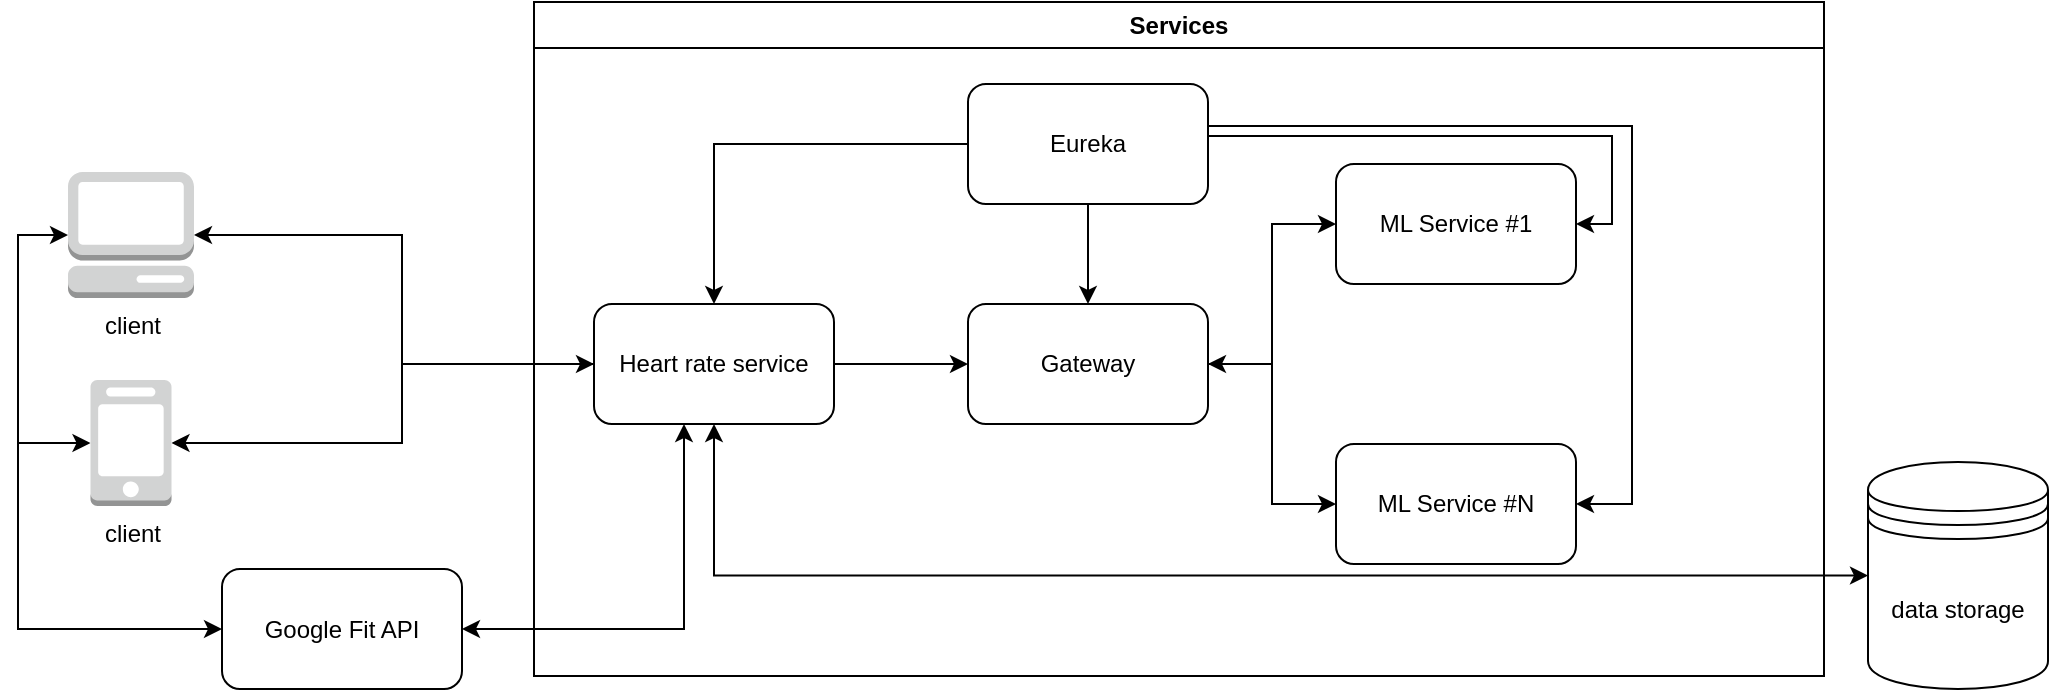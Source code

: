 <mxfile version="21.3.2" type="device">
  <diagram name="Page-1" id="_c3INgkYNCVD1EYayKXp">
    <mxGraphModel dx="1821" dy="360" grid="0" gridSize="10" guides="1" tooltips="1" connect="1" arrows="1" fold="1" page="0" pageScale="1" pageWidth="850" pageHeight="1100" math="0" shadow="0">
      <root>
        <mxCell id="0" />
        <mxCell id="1" parent="0" />
        <mxCell id="vBN0bOcQsQB2XcU5GV_s-50" style="edgeStyle=orthogonalEdgeStyle;rounded=0;orthogonalLoop=1;jettySize=auto;html=1;entryX=0;entryY=0.5;entryDx=0;entryDy=0;startArrow=classic;startFill=1;" parent="1" source="vBN0bOcQsQB2XcU5GV_s-10" target="vBN0bOcQsQB2XcU5GV_s-15" edge="1">
          <mxGeometry relative="1" as="geometry">
            <Array as="points">
              <mxPoint x="84" y="845" />
              <mxPoint x="84" y="909" />
            </Array>
          </mxGeometry>
        </mxCell>
        <mxCell id="vBN0bOcQsQB2XcU5GV_s-54" style="edgeStyle=orthogonalEdgeStyle;rounded=0;orthogonalLoop=1;jettySize=auto;html=1;entryX=0;entryY=0.5;entryDx=0;entryDy=0;startArrow=classic;startFill=1;" parent="1" source="vBN0bOcQsQB2XcU5GV_s-10" target="vBN0bOcQsQB2XcU5GV_s-12" edge="1">
          <mxGeometry relative="1" as="geometry">
            <Array as="points">
              <mxPoint x="-108" y="845" />
              <mxPoint x="-108" y="1042" />
            </Array>
          </mxGeometry>
        </mxCell>
        <mxCell id="vBN0bOcQsQB2XcU5GV_s-10" value="client" style="outlineConnect=0;dashed=0;verticalLabelPosition=bottom;verticalAlign=top;align=center;html=1;shape=mxgraph.aws3.management_console;fillColor=#D2D3D3;gradientColor=none;" parent="1" vertex="1">
          <mxGeometry x="-83" y="813" width="63" height="63" as="geometry" />
        </mxCell>
        <mxCell id="vBN0bOcQsQB2XcU5GV_s-51" style="edgeStyle=orthogonalEdgeStyle;rounded=0;orthogonalLoop=1;jettySize=auto;html=1;entryX=0;entryY=0.5;entryDx=0;entryDy=0;startArrow=classic;startFill=1;endArrow=none;endFill=0;" parent="1" source="vBN0bOcQsQB2XcU5GV_s-11" target="vBN0bOcQsQB2XcU5GV_s-15" edge="1">
          <mxGeometry relative="1" as="geometry">
            <Array as="points">
              <mxPoint x="84" y="949" />
              <mxPoint x="84" y="909" />
            </Array>
          </mxGeometry>
        </mxCell>
        <mxCell id="vBN0bOcQsQB2XcU5GV_s-57" style="edgeStyle=orthogonalEdgeStyle;rounded=0;orthogonalLoop=1;jettySize=auto;html=1;endArrow=none;endFill=0;startArrow=classic;startFill=1;" parent="1" source="vBN0bOcQsQB2XcU5GV_s-11" edge="1">
          <mxGeometry relative="1" as="geometry">
            <mxPoint x="-107.833" y="948.5" as="targetPoint" />
          </mxGeometry>
        </mxCell>
        <mxCell id="vBN0bOcQsQB2XcU5GV_s-11" value="client&lt;br&gt;" style="outlineConnect=0;dashed=0;verticalLabelPosition=bottom;verticalAlign=top;align=center;html=1;shape=mxgraph.aws3.mobile_client;fillColor=#D2D3D3;gradientColor=none;" parent="1" vertex="1">
          <mxGeometry x="-71.75" y="917" width="40.5" height="63" as="geometry" />
        </mxCell>
        <mxCell id="vBN0bOcQsQB2XcU5GV_s-12" value="Google Fit API" style="rounded=1;whiteSpace=wrap;html=1;" parent="1" vertex="1">
          <mxGeometry x="-6" y="1011.5" width="120" height="60" as="geometry" />
        </mxCell>
        <mxCell id="vBN0bOcQsQB2XcU5GV_s-13" value="Services" style="swimlane;whiteSpace=wrap;html=1;" parent="1" vertex="1">
          <mxGeometry x="150" y="728" width="645" height="337" as="geometry">
            <mxRectangle x="285" y="313" width="84" height="26" as="alternateBounds" />
          </mxGeometry>
        </mxCell>
        <mxCell id="vBN0bOcQsQB2XcU5GV_s-43" style="edgeStyle=orthogonalEdgeStyle;rounded=0;orthogonalLoop=1;jettySize=auto;html=1;" parent="vBN0bOcQsQB2XcU5GV_s-13" source="vBN0bOcQsQB2XcU5GV_s-15" target="vBN0bOcQsQB2XcU5GV_s-16" edge="1">
          <mxGeometry relative="1" as="geometry" />
        </mxCell>
        <mxCell id="vBN0bOcQsQB2XcU5GV_s-15" value="Heart rate service" style="rounded=1;whiteSpace=wrap;html=1;" parent="vBN0bOcQsQB2XcU5GV_s-13" vertex="1">
          <mxGeometry x="30" y="151" width="120" height="60" as="geometry" />
        </mxCell>
        <mxCell id="vBN0bOcQsQB2XcU5GV_s-36" style="edgeStyle=orthogonalEdgeStyle;rounded=0;orthogonalLoop=1;jettySize=auto;html=1;entryX=0;entryY=0.5;entryDx=0;entryDy=0;" parent="vBN0bOcQsQB2XcU5GV_s-13" source="vBN0bOcQsQB2XcU5GV_s-16" target="vBN0bOcQsQB2XcU5GV_s-18" edge="1">
          <mxGeometry relative="1" as="geometry" />
        </mxCell>
        <mxCell id="vBN0bOcQsQB2XcU5GV_s-37" style="edgeStyle=orthogonalEdgeStyle;rounded=0;orthogonalLoop=1;jettySize=auto;html=1;entryX=0;entryY=0.5;entryDx=0;entryDy=0;startArrow=classic;startFill=1;" parent="vBN0bOcQsQB2XcU5GV_s-13" source="vBN0bOcQsQB2XcU5GV_s-16" target="vBN0bOcQsQB2XcU5GV_s-21" edge="1">
          <mxGeometry relative="1" as="geometry" />
        </mxCell>
        <mxCell id="vBN0bOcQsQB2XcU5GV_s-16" value="Gateway" style="rounded=1;whiteSpace=wrap;html=1;" parent="vBN0bOcQsQB2XcU5GV_s-13" vertex="1">
          <mxGeometry x="217" y="151" width="120" height="60" as="geometry" />
        </mxCell>
        <mxCell id="vBN0bOcQsQB2XcU5GV_s-18" value="ML Service #1" style="rounded=1;whiteSpace=wrap;html=1;" parent="vBN0bOcQsQB2XcU5GV_s-13" vertex="1">
          <mxGeometry x="401" y="81" width="120" height="60" as="geometry" />
        </mxCell>
        <mxCell id="vBN0bOcQsQB2XcU5GV_s-21" value="ML Service #N" style="rounded=1;whiteSpace=wrap;html=1;" parent="vBN0bOcQsQB2XcU5GV_s-13" vertex="1">
          <mxGeometry x="401" y="221" width="120" height="60" as="geometry" />
        </mxCell>
        <mxCell id="vBN0bOcQsQB2XcU5GV_s-38" style="edgeStyle=orthogonalEdgeStyle;rounded=0;orthogonalLoop=1;jettySize=auto;html=1;entryX=1;entryY=0.5;entryDx=0;entryDy=0;" parent="vBN0bOcQsQB2XcU5GV_s-13" source="vBN0bOcQsQB2XcU5GV_s-26" target="vBN0bOcQsQB2XcU5GV_s-18" edge="1">
          <mxGeometry relative="1" as="geometry">
            <Array as="points">
              <mxPoint x="539" y="67" />
              <mxPoint x="539" y="111" />
            </Array>
          </mxGeometry>
        </mxCell>
        <mxCell id="vBN0bOcQsQB2XcU5GV_s-40" style="edgeStyle=orthogonalEdgeStyle;rounded=0;orthogonalLoop=1;jettySize=auto;html=1;entryX=1;entryY=0.5;entryDx=0;entryDy=0;" parent="vBN0bOcQsQB2XcU5GV_s-13" source="vBN0bOcQsQB2XcU5GV_s-26" target="vBN0bOcQsQB2XcU5GV_s-21" edge="1">
          <mxGeometry relative="1" as="geometry">
            <Array as="points">
              <mxPoint x="549" y="62" />
              <mxPoint x="549" y="251" />
            </Array>
          </mxGeometry>
        </mxCell>
        <mxCell id="vBN0bOcQsQB2XcU5GV_s-42" style="edgeStyle=orthogonalEdgeStyle;rounded=0;orthogonalLoop=1;jettySize=auto;html=1;entryX=0.5;entryY=0;entryDx=0;entryDy=0;" parent="vBN0bOcQsQB2XcU5GV_s-13" source="vBN0bOcQsQB2XcU5GV_s-26" target="vBN0bOcQsQB2XcU5GV_s-15" edge="1">
          <mxGeometry relative="1" as="geometry" />
        </mxCell>
        <mxCell id="vBN0bOcQsQB2XcU5GV_s-45" style="edgeStyle=orthogonalEdgeStyle;rounded=0;orthogonalLoop=1;jettySize=auto;html=1;entryX=0.5;entryY=0;entryDx=0;entryDy=0;" parent="vBN0bOcQsQB2XcU5GV_s-13" source="vBN0bOcQsQB2XcU5GV_s-26" target="vBN0bOcQsQB2XcU5GV_s-16" edge="1">
          <mxGeometry relative="1" as="geometry" />
        </mxCell>
        <mxCell id="vBN0bOcQsQB2XcU5GV_s-26" value="Eureka" style="rounded=1;whiteSpace=wrap;html=1;" parent="vBN0bOcQsQB2XcU5GV_s-13" vertex="1">
          <mxGeometry x="217" y="41" width="120" height="60" as="geometry" />
        </mxCell>
        <mxCell id="vBN0bOcQsQB2XcU5GV_s-23" value="" style="shape=image;html=1;verticalAlign=top;verticalLabelPosition=bottom;labelBackgroundColor=#ffffff;imageAspect=0;aspect=fixed;image=https://cdn0.iconfinder.com/data/icons/gcons-2/9/point1-128.png" parent="vBN0bOcQsQB2XcU5GV_s-13" vertex="1">
          <mxGeometry x="456" y="198.5" width="10" height="10" as="geometry" />
        </mxCell>
        <mxCell id="vBN0bOcQsQB2XcU5GV_s-24" value="" style="shape=image;html=1;verticalAlign=top;verticalLabelPosition=bottom;labelBackgroundColor=#ffffff;imageAspect=0;aspect=fixed;image=https://cdn0.iconfinder.com/data/icons/gcons-2/9/point1-128.png" parent="vBN0bOcQsQB2XcU5GV_s-13" vertex="1">
          <mxGeometry x="456" y="176" width="10" height="10" as="geometry" />
        </mxCell>
        <mxCell id="vBN0bOcQsQB2XcU5GV_s-25" value="" style="shape=image;html=1;verticalAlign=top;verticalLabelPosition=bottom;labelBackgroundColor=#ffffff;imageAspect=0;aspect=fixed;image=https://cdn0.iconfinder.com/data/icons/gcons-2/9/point1-128.png" parent="vBN0bOcQsQB2XcU5GV_s-13" vertex="1">
          <mxGeometry x="456" y="156" width="10" height="10" as="geometry" />
        </mxCell>
        <mxCell id="vBN0bOcQsQB2XcU5GV_s-46" value="data storage" style="shape=datastore;whiteSpace=wrap;html=1;" parent="1" vertex="1">
          <mxGeometry x="817" y="958" width="90" height="113.5" as="geometry" />
        </mxCell>
        <mxCell id="vBN0bOcQsQB2XcU5GV_s-47" style="edgeStyle=orthogonalEdgeStyle;rounded=0;orthogonalLoop=1;jettySize=auto;html=1;entryX=0;entryY=0.5;entryDx=0;entryDy=0;startArrow=classic;startFill=1;" parent="1" source="vBN0bOcQsQB2XcU5GV_s-15" target="vBN0bOcQsQB2XcU5GV_s-46" edge="1">
          <mxGeometry relative="1" as="geometry">
            <mxPoint x="806" y="1014" as="targetPoint" />
            <Array as="points">
              <mxPoint x="240" y="1015" />
            </Array>
          </mxGeometry>
        </mxCell>
        <mxCell id="vBN0bOcQsQB2XcU5GV_s-58" style="edgeStyle=orthogonalEdgeStyle;rounded=0;orthogonalLoop=1;jettySize=auto;html=1;entryX=1;entryY=0.5;entryDx=0;entryDy=0;startArrow=classic;startFill=1;" parent="1" source="vBN0bOcQsQB2XcU5GV_s-15" target="vBN0bOcQsQB2XcU5GV_s-12" edge="1">
          <mxGeometry relative="1" as="geometry">
            <Array as="points">
              <mxPoint x="225" y="1042" />
            </Array>
          </mxGeometry>
        </mxCell>
      </root>
    </mxGraphModel>
  </diagram>
</mxfile>
